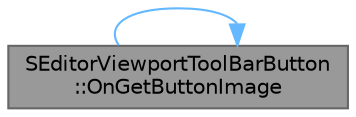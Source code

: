digraph "SEditorViewportToolBarButton::OnGetButtonImage"
{
 // INTERACTIVE_SVG=YES
 // LATEX_PDF_SIZE
  bgcolor="transparent";
  edge [fontname=Helvetica,fontsize=10,labelfontname=Helvetica,labelfontsize=10];
  node [fontname=Helvetica,fontsize=10,shape=box,height=0.2,width=0.4];
  rankdir="LR";
  Node1 [id="Node000001",label="SEditorViewportToolBarButton\l::OnGetButtonImage",height=0.2,width=0.4,color="gray40", fillcolor="grey60", style="filled", fontcolor="black",tooltip="Called when we need to get the image to show in the button."];
  Node1 -> Node1 [id="edge1_Node000001_Node000001",color="steelblue1",style="solid",tooltip=" "];
}

